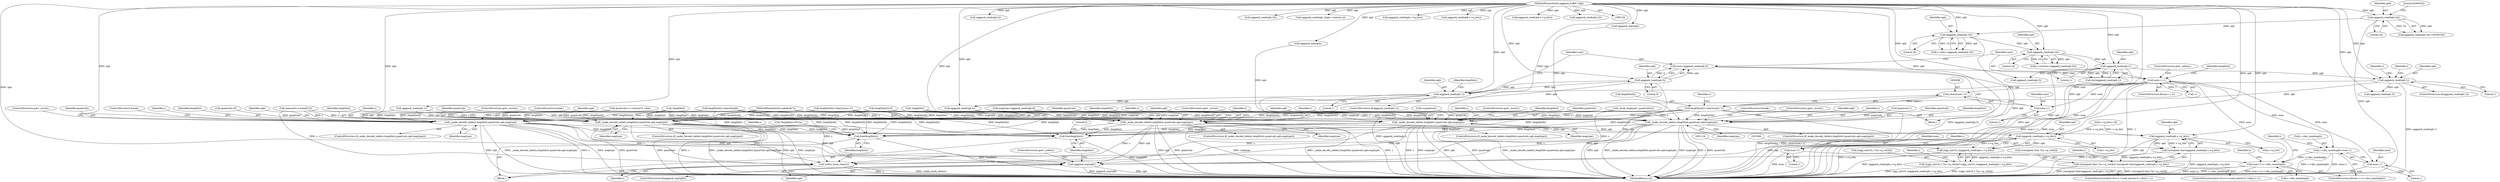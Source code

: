 digraph "0_Android_eeb4e45d5683f88488c083ecf142dc89bc3f0b47_8@API" {
"1000272" [label="(Call,num=oggpack_read(opb,5))"];
"1000274" [label="(Call,oggpack_read(opb,5))"];
"1000267" [label="(Call,oggpack_read(opb,1))"];
"1000250" [label="(Call,oggpack_read(opb,1))"];
"1000229" [label="(Call,oggpack_read(opb,1))"];
"1000185" [label="(Call,oggpack_read(opb,24))"];
"1000160" [label="(Call,oggpack_read(opb,16))"];
"1000151" [label="(Call,oggpack_read(opb,24))"];
"1000129" [label="(MethodParameterIn,oggpack_buffer *opb)"];
"1000278" [label="(Call,num==-1)"];
"1000287" [label="(Call,(char)(num+1))"];
"1000283" [label="(Call,lengthlist[i]=(char)(num+1))"];
"1000573" [label="(Call,_make_decode_table(s,lengthlist,quantvals,opb,maptype))"];
"1001157" [label="(Call,oggpack_eop(opb))"];
"1001160" [label="(Call,free(lengthlist))"];
"1001166" [label="(Call,vorbis_book_clear(s))"];
"1001168" [label="(Call,free(lengthlist))"];
"1000733" [label="(Call,_make_decode_table(s,lengthlist,quantvals,opb,maptype))"];
"1000893" [label="(Call,_make_decode_table(s,lengthlist,quantvals,opb,maptype))"];
"1000970" [label="(Call,_make_decode_table(s,lengthlist,quantvals,opb,maptype))"];
"1001021" [label="(Call,_make_decode_table(s,lengthlist,quantvals,opb,maptype))"];
"1001087" [label="(Call,oggpack_read(opb,s->q_bits))"];
"1001085" [label="(Call,(unsigned char)oggpack_read(opb,s->q_bits))"];
"1001077" [label="(Call,((unsigned char *)(s->q_val))[i]=(unsigned char)oggpack_read(opb,s->q_bits))"];
"1001119" [label="(Call,oggpack_read(opb,s->q_bits))"];
"1001117" [label="(Call,(ogg_uint16_t)oggpack_read(opb,s->q_bits))"];
"1001109" [label="(Call,((ogg_uint16_t *)(s->q_val))[i]=(ogg_uint16_t)oggpack_read(opb,s->q_bits))"];
"1000289" [label="(Call,num+1)"];
"1000297" [label="(Call,num+1>s->dec_maxlength)"];
"1000298" [label="(Call,num+1)"];
"1000304" [label="(Call,s->dec_maxlength=num+1)"];
"1000308" [label="(Call,num+1)"];
"1000584" [label="(Call,_book_maptype1_quantvals(s))"];
"1000305" [label="(Call,s->dec_maxlength)"];
"1000576" [label="(Identifier,quantvals)"];
"1001024" [label="(Identifier,quantvals)"];
"1001160" [label="(Call,free(lengthlist))"];
"1000230" [label="(Identifier,opb)"];
"1000321" [label="(Identifier,s)"];
"1000153" [label="(Literal,24)"];
"1000350" [label="(Call,lengthlist[i]=(char)(num+1))"];
"1000472" [label="(Call,oggpack_read(opb,4))"];
"1000308" [label="(Call,num+1)"];
"1000900" [label="(ControlStructure,break;)"];
"1000506" [label="(Call,oggpack_read(opb,4))"];
"1001169" [label="(Identifier,lengthlist)"];
"1000154" [label="(Literal,0x564342)"];
"1000580" [label="(ControlStructure,break;)"];
"1000131" [label="(Block,)"];
"1001109" [label="(Call,((ogg_uint16_t *)(s->q_val))[i]=(ogg_uint16_t)oggpack_read(opb,s->q_bits))"];
"1000268" [label="(Identifier,opb)"];
"1000250" [label="(Call,oggpack_read(opb,1))"];
"1000304" [label="(Call,s->dec_maxlength=num+1)"];
"1000285" [label="(Identifier,lengthlist)"];
"1001085" [label="(Call,(unsigned char)oggpack_read(opb,s->q_bits))"];
"1000514" [label="(Call,oggpack_read(opb,1))"];
"1000494" [label="(Call,oggpack_read(opb,32))"];
"1000277" [label="(ControlStructure,if(num==-1))"];
"1001117" [label="(Call,(ogg_uint16_t)oggpack_read(opb,s->q_bits))"];
"1000266" [label="(ControlStructure,if(oggpack_read(opb,1)))"];
"1000269" [label="(Literal,1)"];
"1001025" [label="(Identifier,opb)"];
"1001108" [label="(Identifier,i)"];
"1000732" [label="(ControlStructure,if(_make_decode_table(s,lengthlist,quantvals,opb,maptype)))"];
"1000737" [label="(Identifier,opb)"];
"1000971" [label="(Identifier,s)"];
"1001020" [label="(ControlStructure,if(_make_decode_table(s,lengthlist,quantvals,opb,maptype)))"];
"1000420" [label="(Call,oggpack_read(opb,_ilog(s->entries-i)))"];
"1001021" [label="(Call,_make_decode_table(s,lengthlist,quantvals,opb,maptype))"];
"1001124" [label="(ControlStructure,break;)"];
"1000229" [label="(Call,oggpack_read(opb,1))"];
"1000272" [label="(Call,num=oggpack_read(opb,5))"];
"1000156" [label="(Call,s->dim=oggpack_read(opb,16))"];
"1000577" [label="(Identifier,opb)"];
"1000278" [label="(Call,num==-1)"];
"1000572" [label="(ControlStructure,if(_make_decode_table(s,lengthlist,quantvals,opb,maptype)))"];
"1000151" [label="(Call,oggpack_read(opb,24))"];
"1000574" [label="(Identifier,s)"];
"1001161" [label="(Identifier,lengthlist)"];
"1000249" [label="(ControlStructure,if(oggpack_read(opb,1)))"];
"1000299" [label="(Identifier,num)"];
"1000314" [label="(Identifier,lengthlist)"];
"1001159" [label="(ControlStructure,goto _eofout;)"];
"1000836" [label="(Call,oggpack_eop(opb))"];
"1000899" [label="(ControlStructure,goto _errout;)"];
"1000310" [label="(Literal,1)"];
"1000187" [label="(Literal,24)"];
"1000575" [label="(Identifier,lengthlist)"];
"1000573" [label="(Call,_make_decode_table(s,lengthlist,quantvals,opb,maptype))"];
"1000790" [label="(Call,oggpack_read(opb,s->q_bits))"];
"1000280" [label="(Call,-1)"];
"1000743" [label="(Identifier,s)"];
"1000270" [label="(Block,)"];
"1000296" [label="(ControlStructure,if(num+1>s->dec_maxlength))"];
"1000451" [label="(Call,lengthlist[i]=(char)length)"];
"1000679" [label="(Call,oggpack_read(opb,s->q_bits))"];
"1000264" [label="(Identifier,i)"];
"1000273" [label="(Identifier,num)"];
"1000161" [label="(Identifier,opb)"];
"1000231" [label="(Literal,1)"];
"1001177" [label="(MethodReturn,int)"];
"1000381" [label="(Call,oggpack_read(opb,5))"];
"1001163" [label="(Literal,0)"];
"1001023" [label="(Identifier,lengthlist)"];
"1000309" [label="(Identifier,num)"];
"1000130" [label="(MethodParameterIn,codebook *s)"];
"1001056" [label="(Call,s->q_bits<=8)"];
"1000129" [label="(MethodParameterIn,oggpack_buffer *opb)"];
"1000289" [label="(Call,num+1)"];
"1000284" [label="(Call,lengthlist[i])"];
"1001166" [label="(Call,vorbis_book_clear(s))"];
"1001167" [label="(Identifier,s)"];
"1001094" [label="(ControlStructure,for(i=0;i<s->used_entries*s->dim;i++))"];
"1000152" [label="(Identifier,opb)"];
"1001168" [label="(Call,free(lengthlist))"];
"1000185" [label="(Call,oggpack_read(opb,24))"];
"1001172" [label="(Identifier,s)"];
"1000830" [label="(Call,oggpack_read(opb,s->q_bits))"];
"1000893" [label="(Call,_make_decode_table(s,lengthlist,quantvals,opb,maptype))"];
"1000302" [label="(Identifier,s)"];
"1000162" [label="(Literal,16)"];
"1000897" [label="(Identifier,opb)"];
"1000283" [label="(Call,lengthlist[i]=(char)(num+1))"];
"1000902" [label="(Call,quantvals=s->entries*s->dim)"];
"1000297" [label="(Call,num+1>s->dec_maxlength)"];
"1000301" [label="(Call,s->dec_maxlength)"];
"1000470" [label="(Call,maptype=oggpack_read(opb,4))"];
"1000973" [label="(Identifier,quantvals)"];
"1000267" [label="(Call,oggpack_read(opb,1))"];
"1000294" [label="(Identifier,s)"];
"1000738" [label="(Identifier,maptype)"];
"1000276" [label="(Literal,5)"];
"1000291" [label="(Literal,1)"];
"1000279" [label="(Identifier,num)"];
"1000150" [label="(Call,oggpack_read(opb,24)!=0x564342)"];
"1000341" [label="(Call,oggpack_read(opb,5))"];
"1000970" [label="(Call,_make_decode_table(s,lengthlist,quantvals,opb,maptype))"];
"1000664" [label="(Call,i<quantvals)"];
"1000256" [label="(Identifier,i)"];
"1000160" [label="(Call,oggpack_read(opb,16))"];
"1000894" [label="(Identifier,s)"];
"1001077" [label="(Call,((unsigned char *)(s->q_val))[i]=(unsigned char)oggpack_read(opb,s->q_bits))"];
"1000246" [label="(Call,!lengthlist)"];
"1000275" [label="(Identifier,opb)"];
"1001158" [label="(Identifier,opb)"];
"1001121" [label="(Call,s->q_bits)"];
"1000976" [label="(ControlStructure,goto _errout;)"];
"1000282" [label="(ControlStructure,goto _eofout;)"];
"1001022" [label="(Identifier,s)"];
"1001119" [label="(Call,oggpack_read(opb,s->q_bits))"];
"1001062" [label="(ControlStructure,for(i=0;i<s->used_entries*s->dim;i++))"];
"1000181" [label="(Call,s->entries=oggpack_read(opb,24))"];
"1000227" [label="(Call,(int)oggpack_read(opb,1))"];
"1000290" [label="(Identifier,num)"];
"1000133" [label="(Call,*lengthlist=NULL)"];
"1000734" [label="(Identifier,s)"];
"1001076" [label="(Identifier,i)"];
"1000404" [label="(Call,!lengthlist)"];
"1001078" [label="(Call,((unsigned char *)(s->q_val))[i])"];
"1000974" [label="(Identifier,opb)"];
"1001110" [label="(Call,((ogg_uint16_t *)(s->q_val))[i])"];
"1000186" [label="(Identifier,opb)"];
"1000975" [label="(Identifier,maptype)"];
"1000884" [label="(Call,quantvals-1)"];
"1001120" [label="(Identifier,opb)"];
"1001030" [label="(Identifier,s)"];
"1000482" [label="(Call,oggpack_read(opb,32))"];
"1000312" [label="(Call,lengthlist[i]=0)"];
"1000578" [label="(Identifier,maptype)"];
"1000740" [label="(ControlStructure,goto _errout;)"];
"1000969" [label="(ControlStructure,if(_make_decode_table(s,lengthlist,quantvals,opb,maptype)))"];
"1000137" [label="(Call,quantvals=0)"];
"1000579" [label="(ControlStructure,goto _errout;)"];
"1000896" [label="(Identifier,quantvals)"];
"1000252" [label="(Literal,1)"];
"1001157" [label="(Call,oggpack_eop(opb))"];
"1000298" [label="(Call,num+1)"];
"1000685" [label="(Call,oggpack_eop(opb))"];
"1000300" [label="(Literal,1)"];
"1000735" [label="(Identifier,lengthlist)"];
"1001089" [label="(Call,s->q_bits)"];
"1001027" [label="(ControlStructure,goto _errout;)"];
"1000274" [label="(Call,oggpack_read(opb,5))"];
"1000898" [label="(Identifier,maptype)"];
"1000306" [label="(Identifier,s)"];
"1001088" [label="(Identifier,opb)"];
"1000733" [label="(Call,_make_decode_table(s,lengthlist,quantvals,opb,maptype))"];
"1000892" [label="(ControlStructure,if(_make_decode_table(s,lengthlist,quantvals,opb,maptype)))"];
"1000287" [label="(Call,(char)(num+1))"];
"1001156" [label="(ControlStructure,if(oggpack_eop(opb)))"];
"1000251" [label="(Identifier,opb)"];
"1001087" [label="(Call,oggpack_read(opb,s->q_bits))"];
"1000736" [label="(Identifier,quantvals)"];
"1000972" [label="(Identifier,lengthlist)"];
"1000895" [label="(Identifier,lengthlist)"];
"1001026" [label="(Identifier,maptype)"];
"1000143" [label="(Call,memset(s,0,sizeof(*s)))"];
"1000272" -> "1000270"  [label="AST: "];
"1000272" -> "1000274"  [label="CFG: "];
"1000273" -> "1000272"  [label="AST: "];
"1000274" -> "1000272"  [label="AST: "];
"1000279" -> "1000272"  [label="CFG: "];
"1000272" -> "1001177"  [label="DDG: oggpack_read(opb,5)"];
"1000274" -> "1000272"  [label="DDG: opb"];
"1000274" -> "1000272"  [label="DDG: 5"];
"1000272" -> "1000278"  [label="DDG: num"];
"1000274" -> "1000276"  [label="CFG: "];
"1000275" -> "1000274"  [label="AST: "];
"1000276" -> "1000274"  [label="AST: "];
"1000274" -> "1001177"  [label="DDG: opb"];
"1000274" -> "1000267"  [label="DDG: opb"];
"1000267" -> "1000274"  [label="DDG: opb"];
"1000129" -> "1000274"  [label="DDG: opb"];
"1000274" -> "1000472"  [label="DDG: opb"];
"1000267" -> "1000266"  [label="AST: "];
"1000267" -> "1000269"  [label="CFG: "];
"1000268" -> "1000267"  [label="AST: "];
"1000269" -> "1000267"  [label="AST: "];
"1000273" -> "1000267"  [label="CFG: "];
"1000314" -> "1000267"  [label="CFG: "];
"1000267" -> "1001177"  [label="DDG: oggpack_read(opb,1)"];
"1000250" -> "1000267"  [label="DDG: opb"];
"1000129" -> "1000267"  [label="DDG: opb"];
"1000267" -> "1000472"  [label="DDG: opb"];
"1000250" -> "1000249"  [label="AST: "];
"1000250" -> "1000252"  [label="CFG: "];
"1000251" -> "1000250"  [label="AST: "];
"1000252" -> "1000250"  [label="AST: "];
"1000256" -> "1000250"  [label="CFG: "];
"1000321" -> "1000250"  [label="CFG: "];
"1000250" -> "1001177"  [label="DDG: oggpack_read(opb,1)"];
"1000229" -> "1000250"  [label="DDG: opb"];
"1000129" -> "1000250"  [label="DDG: opb"];
"1000250" -> "1000341"  [label="DDG: opb"];
"1000250" -> "1000472"  [label="DDG: opb"];
"1000229" -> "1000227"  [label="AST: "];
"1000229" -> "1000231"  [label="CFG: "];
"1000230" -> "1000229"  [label="AST: "];
"1000231" -> "1000229"  [label="AST: "];
"1000227" -> "1000229"  [label="CFG: "];
"1000229" -> "1001177"  [label="DDG: opb"];
"1000229" -> "1000227"  [label="DDG: opb"];
"1000229" -> "1000227"  [label="DDG: 1"];
"1000185" -> "1000229"  [label="DDG: opb"];
"1000129" -> "1000229"  [label="DDG: opb"];
"1000229" -> "1000381"  [label="DDG: opb"];
"1000185" -> "1000181"  [label="AST: "];
"1000185" -> "1000187"  [label="CFG: "];
"1000186" -> "1000185"  [label="AST: "];
"1000187" -> "1000185"  [label="AST: "];
"1000181" -> "1000185"  [label="CFG: "];
"1000185" -> "1001177"  [label="DDG: opb"];
"1000185" -> "1000181"  [label="DDG: opb"];
"1000185" -> "1000181"  [label="DDG: 24"];
"1000160" -> "1000185"  [label="DDG: opb"];
"1000129" -> "1000185"  [label="DDG: opb"];
"1000160" -> "1000156"  [label="AST: "];
"1000160" -> "1000162"  [label="CFG: "];
"1000161" -> "1000160"  [label="AST: "];
"1000162" -> "1000160"  [label="AST: "];
"1000156" -> "1000160"  [label="CFG: "];
"1000160" -> "1001177"  [label="DDG: opb"];
"1000160" -> "1000156"  [label="DDG: opb"];
"1000160" -> "1000156"  [label="DDG: 16"];
"1000151" -> "1000160"  [label="DDG: opb"];
"1000129" -> "1000160"  [label="DDG: opb"];
"1000151" -> "1000150"  [label="AST: "];
"1000151" -> "1000153"  [label="CFG: "];
"1000152" -> "1000151"  [label="AST: "];
"1000153" -> "1000151"  [label="AST: "];
"1000154" -> "1000151"  [label="CFG: "];
"1000151" -> "1001177"  [label="DDG: opb"];
"1000151" -> "1000150"  [label="DDG: opb"];
"1000151" -> "1000150"  [label="DDG: 24"];
"1000129" -> "1000151"  [label="DDG: opb"];
"1000129" -> "1000128"  [label="AST: "];
"1000129" -> "1001177"  [label="DDG: opb"];
"1000129" -> "1000341"  [label="DDG: opb"];
"1000129" -> "1000381"  [label="DDG: opb"];
"1000129" -> "1000420"  [label="DDG: opb"];
"1000129" -> "1000472"  [label="DDG: opb"];
"1000129" -> "1000482"  [label="DDG: opb"];
"1000129" -> "1000494"  [label="DDG: opb"];
"1000129" -> "1000506"  [label="DDG: opb"];
"1000129" -> "1000514"  [label="DDG: opb"];
"1000129" -> "1000573"  [label="DDG: opb"];
"1000129" -> "1000679"  [label="DDG: opb"];
"1000129" -> "1000685"  [label="DDG: opb"];
"1000129" -> "1000733"  [label="DDG: opb"];
"1000129" -> "1000790"  [label="DDG: opb"];
"1000129" -> "1000830"  [label="DDG: opb"];
"1000129" -> "1000836"  [label="DDG: opb"];
"1000129" -> "1000893"  [label="DDG: opb"];
"1000129" -> "1000970"  [label="DDG: opb"];
"1000129" -> "1001021"  [label="DDG: opb"];
"1000129" -> "1001087"  [label="DDG: opb"];
"1000129" -> "1001119"  [label="DDG: opb"];
"1000129" -> "1001157"  [label="DDG: opb"];
"1000278" -> "1000277"  [label="AST: "];
"1000278" -> "1000280"  [label="CFG: "];
"1000279" -> "1000278"  [label="AST: "];
"1000280" -> "1000278"  [label="AST: "];
"1000282" -> "1000278"  [label="CFG: "];
"1000285" -> "1000278"  [label="CFG: "];
"1000278" -> "1001177"  [label="DDG: -1"];
"1000278" -> "1001177"  [label="DDG: num==-1"];
"1000278" -> "1001177"  [label="DDG: num"];
"1000280" -> "1000278"  [label="DDG: 1"];
"1000278" -> "1000287"  [label="DDG: num"];
"1000278" -> "1000289"  [label="DDG: num"];
"1000278" -> "1000297"  [label="DDG: num"];
"1000278" -> "1000298"  [label="DDG: num"];
"1000278" -> "1000304"  [label="DDG: num"];
"1000278" -> "1000308"  [label="DDG: num"];
"1000287" -> "1000283"  [label="AST: "];
"1000287" -> "1000289"  [label="CFG: "];
"1000288" -> "1000287"  [label="AST: "];
"1000289" -> "1000287"  [label="AST: "];
"1000283" -> "1000287"  [label="CFG: "];
"1000287" -> "1000283"  [label="DDG: num+1"];
"1000283" -> "1000270"  [label="AST: "];
"1000284" -> "1000283"  [label="AST: "];
"1000294" -> "1000283"  [label="CFG: "];
"1000283" -> "1001177"  [label="DDG: lengthlist[i]"];
"1000283" -> "1001177"  [label="DDG: (char)(num+1)"];
"1000283" -> "1000573"  [label="DDG: lengthlist[i]"];
"1000283" -> "1000733"  [label="DDG: lengthlist[i]"];
"1000283" -> "1000893"  [label="DDG: lengthlist[i]"];
"1000283" -> "1000970"  [label="DDG: lengthlist[i]"];
"1000283" -> "1001021"  [label="DDG: lengthlist[i]"];
"1000283" -> "1001160"  [label="DDG: lengthlist[i]"];
"1000283" -> "1001168"  [label="DDG: lengthlist[i]"];
"1000573" -> "1000572"  [label="AST: "];
"1000573" -> "1000578"  [label="CFG: "];
"1000574" -> "1000573"  [label="AST: "];
"1000575" -> "1000573"  [label="AST: "];
"1000576" -> "1000573"  [label="AST: "];
"1000577" -> "1000573"  [label="AST: "];
"1000578" -> "1000573"  [label="AST: "];
"1000579" -> "1000573"  [label="CFG: "];
"1000580" -> "1000573"  [label="CFG: "];
"1000573" -> "1001177"  [label="DDG: opb"];
"1000573" -> "1001177"  [label="DDG: s"];
"1000573" -> "1001177"  [label="DDG: maptype"];
"1000573" -> "1001177"  [label="DDG: quantvals"];
"1000573" -> "1001177"  [label="DDG: _make_decode_table(s,lengthlist,quantvals,opb,maptype)"];
"1000143" -> "1000573"  [label="DDG: s"];
"1000130" -> "1000573"  [label="DDG: s"];
"1000404" -> "1000573"  [label="DDG: lengthlist"];
"1000350" -> "1000573"  [label="DDG: lengthlist[i]"];
"1000312" -> "1000573"  [label="DDG: lengthlist[i]"];
"1000451" -> "1000573"  [label="DDG: lengthlist[i]"];
"1000246" -> "1000573"  [label="DDG: lengthlist"];
"1000137" -> "1000573"  [label="DDG: quantvals"];
"1000514" -> "1000573"  [label="DDG: opb"];
"1000472" -> "1000573"  [label="DDG: opb"];
"1000470" -> "1000573"  [label="DDG: maptype"];
"1000573" -> "1001157"  [label="DDG: opb"];
"1000573" -> "1001160"  [label="DDG: lengthlist"];
"1000573" -> "1001166"  [label="DDG: s"];
"1000573" -> "1001168"  [label="DDG: lengthlist"];
"1001157" -> "1001156"  [label="AST: "];
"1001157" -> "1001158"  [label="CFG: "];
"1001158" -> "1001157"  [label="AST: "];
"1001159" -> "1001157"  [label="CFG: "];
"1001161" -> "1001157"  [label="CFG: "];
"1001157" -> "1001177"  [label="DDG: opb"];
"1001157" -> "1001177"  [label="DDG: oggpack_eop(opb)"];
"1000893" -> "1001157"  [label="DDG: opb"];
"1001087" -> "1001157"  [label="DDG: opb"];
"1000970" -> "1001157"  [label="DDG: opb"];
"1000733" -> "1001157"  [label="DDG: opb"];
"1001119" -> "1001157"  [label="DDG: opb"];
"1001021" -> "1001157"  [label="DDG: opb"];
"1001160" -> "1000131"  [label="AST: "];
"1001160" -> "1001161"  [label="CFG: "];
"1001161" -> "1001160"  [label="AST: "];
"1001163" -> "1001160"  [label="CFG: "];
"1001160" -> "1001177"  [label="DDG: lengthlist"];
"1000970" -> "1001160"  [label="DDG: lengthlist"];
"1000893" -> "1001160"  [label="DDG: lengthlist"];
"1000312" -> "1001160"  [label="DDG: lengthlist[i]"];
"1000451" -> "1001160"  [label="DDG: lengthlist[i]"];
"1001021" -> "1001160"  [label="DDG: lengthlist"];
"1000733" -> "1001160"  [label="DDG: lengthlist"];
"1000350" -> "1001160"  [label="DDG: lengthlist[i]"];
"1001166" -> "1000131"  [label="AST: "];
"1001166" -> "1001167"  [label="CFG: "];
"1001167" -> "1001166"  [label="AST: "];
"1001169" -> "1001166"  [label="CFG: "];
"1001166" -> "1001177"  [label="DDG: vorbis_book_clear(s)"];
"1001166" -> "1001177"  [label="DDG: s"];
"1000733" -> "1001166"  [label="DDG: s"];
"1000143" -> "1001166"  [label="DDG: s"];
"1000970" -> "1001166"  [label="DDG: s"];
"1001021" -> "1001166"  [label="DDG: s"];
"1000584" -> "1001166"  [label="DDG: s"];
"1000893" -> "1001166"  [label="DDG: s"];
"1000130" -> "1001166"  [label="DDG: s"];
"1001168" -> "1000131"  [label="AST: "];
"1001168" -> "1001169"  [label="CFG: "];
"1001169" -> "1001168"  [label="AST: "];
"1001172" -> "1001168"  [label="CFG: "];
"1001168" -> "1001177"  [label="DDG: lengthlist"];
"1000970" -> "1001168"  [label="DDG: lengthlist"];
"1000404" -> "1001168"  [label="DDG: lengthlist"];
"1000893" -> "1001168"  [label="DDG: lengthlist"];
"1000312" -> "1001168"  [label="DDG: lengthlist[i]"];
"1000133" -> "1001168"  [label="DDG: lengthlist"];
"1000451" -> "1001168"  [label="DDG: lengthlist[i]"];
"1001021" -> "1001168"  [label="DDG: lengthlist"];
"1000246" -> "1001168"  [label="DDG: lengthlist"];
"1000733" -> "1001168"  [label="DDG: lengthlist"];
"1000350" -> "1001168"  [label="DDG: lengthlist[i]"];
"1000733" -> "1000732"  [label="AST: "];
"1000733" -> "1000738"  [label="CFG: "];
"1000734" -> "1000733"  [label="AST: "];
"1000735" -> "1000733"  [label="AST: "];
"1000736" -> "1000733"  [label="AST: "];
"1000737" -> "1000733"  [label="AST: "];
"1000738" -> "1000733"  [label="AST: "];
"1000740" -> "1000733"  [label="CFG: "];
"1000743" -> "1000733"  [label="CFG: "];
"1000733" -> "1001177"  [label="DDG: s"];
"1000733" -> "1001177"  [label="DDG: maptype"];
"1000733" -> "1001177"  [label="DDG: opb"];
"1000733" -> "1001177"  [label="DDG: quantvals"];
"1000733" -> "1001177"  [label="DDG: _make_decode_table(s,lengthlist,quantvals,opb,maptype)"];
"1000584" -> "1000733"  [label="DDG: s"];
"1000130" -> "1000733"  [label="DDG: s"];
"1000404" -> "1000733"  [label="DDG: lengthlist"];
"1000350" -> "1000733"  [label="DDG: lengthlist[i]"];
"1000312" -> "1000733"  [label="DDG: lengthlist[i]"];
"1000451" -> "1000733"  [label="DDG: lengthlist[i]"];
"1000246" -> "1000733"  [label="DDG: lengthlist"];
"1000664" -> "1000733"  [label="DDG: quantvals"];
"1000685" -> "1000733"  [label="DDG: opb"];
"1000470" -> "1000733"  [label="DDG: maptype"];
"1000893" -> "1000892"  [label="AST: "];
"1000893" -> "1000898"  [label="CFG: "];
"1000894" -> "1000893"  [label="AST: "];
"1000895" -> "1000893"  [label="AST: "];
"1000896" -> "1000893"  [label="AST: "];
"1000897" -> "1000893"  [label="AST: "];
"1000898" -> "1000893"  [label="AST: "];
"1000899" -> "1000893"  [label="CFG: "];
"1000900" -> "1000893"  [label="CFG: "];
"1000893" -> "1001177"  [label="DDG: opb"];
"1000893" -> "1001177"  [label="DDG: _make_decode_table(s,lengthlist,quantvals,opb,maptype)"];
"1000893" -> "1001177"  [label="DDG: maptype"];
"1000893" -> "1001177"  [label="DDG: s"];
"1000893" -> "1001177"  [label="DDG: quantvals"];
"1000584" -> "1000893"  [label="DDG: s"];
"1000130" -> "1000893"  [label="DDG: s"];
"1000404" -> "1000893"  [label="DDG: lengthlist"];
"1000350" -> "1000893"  [label="DDG: lengthlist[i]"];
"1000312" -> "1000893"  [label="DDG: lengthlist[i]"];
"1000451" -> "1000893"  [label="DDG: lengthlist[i]"];
"1000246" -> "1000893"  [label="DDG: lengthlist"];
"1000884" -> "1000893"  [label="DDG: quantvals"];
"1000836" -> "1000893"  [label="DDG: opb"];
"1000470" -> "1000893"  [label="DDG: maptype"];
"1000970" -> "1000969"  [label="AST: "];
"1000970" -> "1000975"  [label="CFG: "];
"1000971" -> "1000970"  [label="AST: "];
"1000972" -> "1000970"  [label="AST: "];
"1000973" -> "1000970"  [label="AST: "];
"1000974" -> "1000970"  [label="AST: "];
"1000975" -> "1000970"  [label="AST: "];
"1000976" -> "1000970"  [label="CFG: "];
"1001124" -> "1000970"  [label="CFG: "];
"1000970" -> "1001177"  [label="DDG: opb"];
"1000970" -> "1001177"  [label="DDG: maptype"];
"1000970" -> "1001177"  [label="DDG: quantvals"];
"1000970" -> "1001177"  [label="DDG: s"];
"1000970" -> "1001177"  [label="DDG: _make_decode_table(s,lengthlist,quantvals,opb,maptype)"];
"1000143" -> "1000970"  [label="DDG: s"];
"1000130" -> "1000970"  [label="DDG: s"];
"1000404" -> "1000970"  [label="DDG: lengthlist"];
"1000350" -> "1000970"  [label="DDG: lengthlist[i]"];
"1000312" -> "1000970"  [label="DDG: lengthlist[i]"];
"1000451" -> "1000970"  [label="DDG: lengthlist[i]"];
"1000246" -> "1000970"  [label="DDG: lengthlist"];
"1000902" -> "1000970"  [label="DDG: quantvals"];
"1000514" -> "1000970"  [label="DDG: opb"];
"1000472" -> "1000970"  [label="DDG: opb"];
"1000470" -> "1000970"  [label="DDG: maptype"];
"1001021" -> "1001020"  [label="AST: "];
"1001021" -> "1001026"  [label="CFG: "];
"1001022" -> "1001021"  [label="AST: "];
"1001023" -> "1001021"  [label="AST: "];
"1001024" -> "1001021"  [label="AST: "];
"1001025" -> "1001021"  [label="AST: "];
"1001026" -> "1001021"  [label="AST: "];
"1001027" -> "1001021"  [label="CFG: "];
"1001030" -> "1001021"  [label="CFG: "];
"1001021" -> "1001177"  [label="DDG: quantvals"];
"1001021" -> "1001177"  [label="DDG: maptype"];
"1001021" -> "1001177"  [label="DDG: _make_decode_table(s,lengthlist,quantvals,opb,maptype)"];
"1001021" -> "1001177"  [label="DDG: s"];
"1001021" -> "1001177"  [label="DDG: opb"];
"1000143" -> "1001021"  [label="DDG: s"];
"1000130" -> "1001021"  [label="DDG: s"];
"1000404" -> "1001021"  [label="DDG: lengthlist"];
"1000350" -> "1001021"  [label="DDG: lengthlist[i]"];
"1000312" -> "1001021"  [label="DDG: lengthlist[i]"];
"1000451" -> "1001021"  [label="DDG: lengthlist[i]"];
"1000246" -> "1001021"  [label="DDG: lengthlist"];
"1000902" -> "1001021"  [label="DDG: quantvals"];
"1000514" -> "1001021"  [label="DDG: opb"];
"1000472" -> "1001021"  [label="DDG: opb"];
"1000470" -> "1001021"  [label="DDG: maptype"];
"1001021" -> "1001087"  [label="DDG: opb"];
"1001021" -> "1001119"  [label="DDG: opb"];
"1001087" -> "1001085"  [label="AST: "];
"1001087" -> "1001089"  [label="CFG: "];
"1001088" -> "1001087"  [label="AST: "];
"1001089" -> "1001087"  [label="AST: "];
"1001085" -> "1001087"  [label="CFG: "];
"1001087" -> "1001177"  [label="DDG: s->q_bits"];
"1001087" -> "1001085"  [label="DDG: opb"];
"1001087" -> "1001085"  [label="DDG: s->q_bits"];
"1001056" -> "1001087"  [label="DDG: s->q_bits"];
"1001085" -> "1001077"  [label="AST: "];
"1001086" -> "1001085"  [label="AST: "];
"1001077" -> "1001085"  [label="CFG: "];
"1001085" -> "1001177"  [label="DDG: oggpack_read(opb,s->q_bits)"];
"1001085" -> "1001077"  [label="DDG: oggpack_read(opb,s->q_bits)"];
"1001077" -> "1001062"  [label="AST: "];
"1001078" -> "1001077"  [label="AST: "];
"1001076" -> "1001077"  [label="CFG: "];
"1001077" -> "1001177"  [label="DDG: (unsigned char)oggpack_read(opb,s->q_bits)"];
"1001077" -> "1001177"  [label="DDG: ((unsigned char *)(s->q_val))[i]"];
"1001119" -> "1001117"  [label="AST: "];
"1001119" -> "1001121"  [label="CFG: "];
"1001120" -> "1001119"  [label="AST: "];
"1001121" -> "1001119"  [label="AST: "];
"1001117" -> "1001119"  [label="CFG: "];
"1001119" -> "1001177"  [label="DDG: s->q_bits"];
"1001119" -> "1001117"  [label="DDG: opb"];
"1001119" -> "1001117"  [label="DDG: s->q_bits"];
"1001056" -> "1001119"  [label="DDG: s->q_bits"];
"1001117" -> "1001109"  [label="AST: "];
"1001118" -> "1001117"  [label="AST: "];
"1001109" -> "1001117"  [label="CFG: "];
"1001117" -> "1001177"  [label="DDG: oggpack_read(opb,s->q_bits)"];
"1001117" -> "1001109"  [label="DDG: oggpack_read(opb,s->q_bits)"];
"1001109" -> "1001094"  [label="AST: "];
"1001110" -> "1001109"  [label="AST: "];
"1001108" -> "1001109"  [label="CFG: "];
"1001109" -> "1001177"  [label="DDG: ((ogg_uint16_t *)(s->q_val))[i]"];
"1001109" -> "1001177"  [label="DDG: (ogg_uint16_t)oggpack_read(opb,s->q_bits)"];
"1000289" -> "1000291"  [label="CFG: "];
"1000290" -> "1000289"  [label="AST: "];
"1000291" -> "1000289"  [label="AST: "];
"1000297" -> "1000296"  [label="AST: "];
"1000297" -> "1000301"  [label="CFG: "];
"1000298" -> "1000297"  [label="AST: "];
"1000301" -> "1000297"  [label="AST: "];
"1000306" -> "1000297"  [label="CFG: "];
"1000264" -> "1000297"  [label="CFG: "];
"1000297" -> "1001177"  [label="DDG: num+1"];
"1000297" -> "1001177"  [label="DDG: s->dec_maxlength"];
"1000297" -> "1001177"  [label="DDG: num+1>s->dec_maxlength"];
"1000304" -> "1000297"  [label="DDG: s->dec_maxlength"];
"1000298" -> "1000300"  [label="CFG: "];
"1000299" -> "1000298"  [label="AST: "];
"1000300" -> "1000298"  [label="AST: "];
"1000302" -> "1000298"  [label="CFG: "];
"1000298" -> "1001177"  [label="DDG: num"];
"1000304" -> "1000296"  [label="AST: "];
"1000304" -> "1000308"  [label="CFG: "];
"1000305" -> "1000304"  [label="AST: "];
"1000308" -> "1000304"  [label="AST: "];
"1000264" -> "1000304"  [label="CFG: "];
"1000304" -> "1001177"  [label="DDG: s->dec_maxlength"];
"1000304" -> "1001177"  [label="DDG: num+1"];
"1000308" -> "1000310"  [label="CFG: "];
"1000309" -> "1000308"  [label="AST: "];
"1000310" -> "1000308"  [label="AST: "];
"1000308" -> "1001177"  [label="DDG: num"];
}
